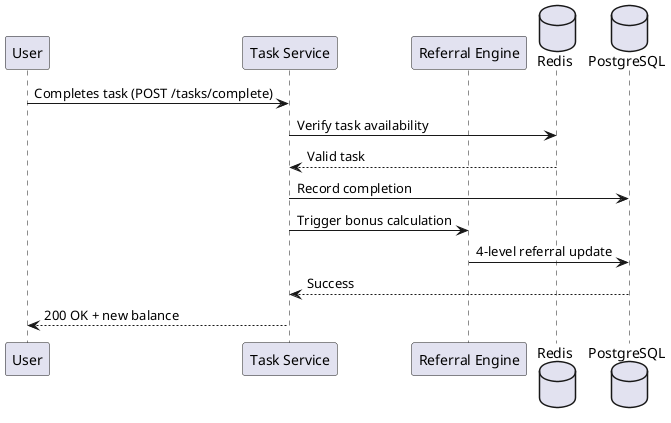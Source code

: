 @startuml Task Processing
participant "User" as User
participant "Task Service" as Task
participant "Referral Engine" as Referral
database "Redis" as Cache
database "PostgreSQL" as DB

User -> Task: Completes task (POST /tasks/complete)
Task -> Cache: Verify task availability
Cache --> Task: Valid task
Task -> DB: Record completion
Task -> Referral: Trigger bonus calculation
Referral -> DB: 4-level referral update
DB --> Task: Success
Task --> User: 200 OK + new balance
@enduml